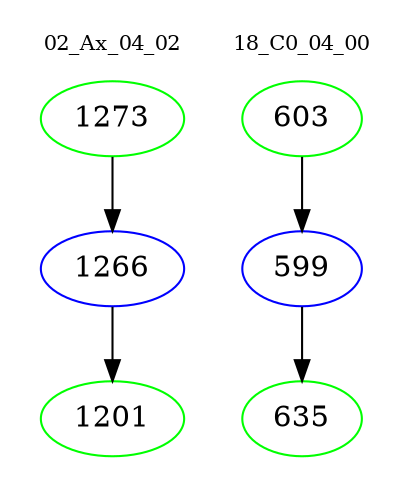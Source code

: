 digraph{
subgraph cluster_0 {
color = white
label = "02_Ax_04_02";
fontsize=10;
T0_1273 [label="1273", color="green"]
T0_1273 -> T0_1266 [color="black"]
T0_1266 [label="1266", color="blue"]
T0_1266 -> T0_1201 [color="black"]
T0_1201 [label="1201", color="green"]
}
subgraph cluster_1 {
color = white
label = "18_C0_04_00";
fontsize=10;
T1_603 [label="603", color="green"]
T1_603 -> T1_599 [color="black"]
T1_599 [label="599", color="blue"]
T1_599 -> T1_635 [color="black"]
T1_635 [label="635", color="green"]
}
}
